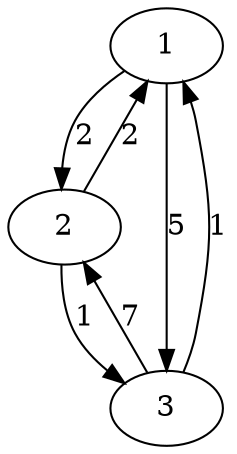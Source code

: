 digraph test_tree_avl {
1 -> 2[label=2;];
1 -> 3[label=5;];
2 -> 1[label=2;];
2 -> 3[label=1;];
3 -> 1[label=1;];
3 -> 2[label=7;];
}
